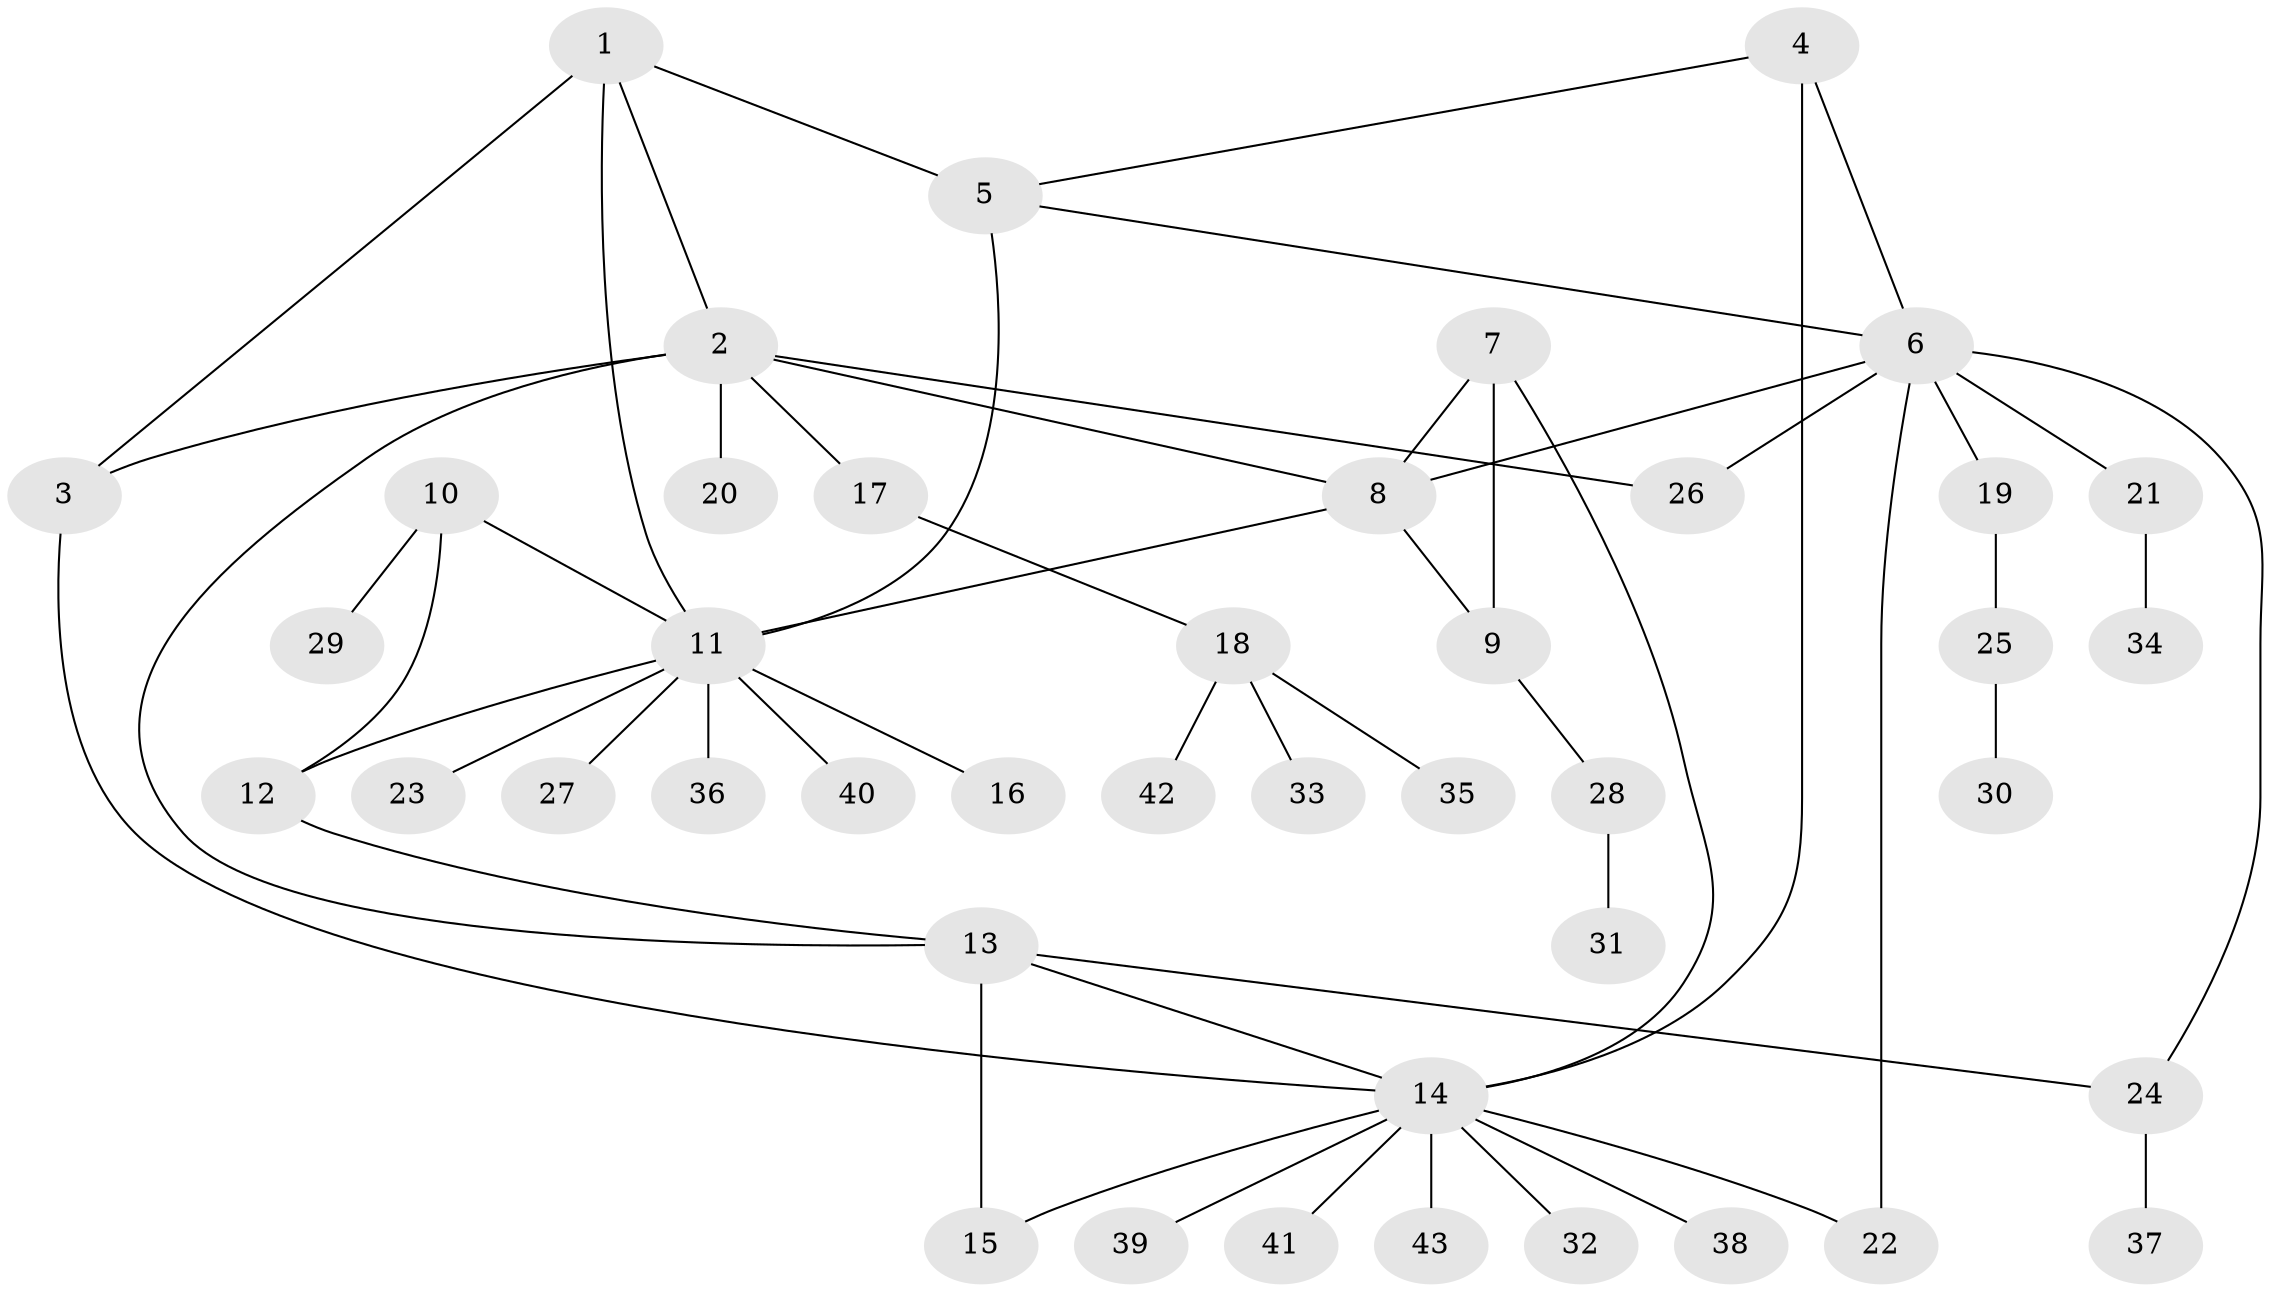 // original degree distribution, {6: 0.043478260869565216, 9: 0.028985507246376812, 2: 0.17391304347826086, 4: 0.08695652173913043, 5: 0.028985507246376812, 12: 0.028985507246376812, 1: 0.5507246376811594, 3: 0.057971014492753624}
// Generated by graph-tools (version 1.1) at 2025/52/03/04/25 22:52:20]
// undirected, 43 vertices, 57 edges
graph export_dot {
  node [color=gray90,style=filled];
  1;
  2;
  3;
  4;
  5;
  6;
  7;
  8;
  9;
  10;
  11;
  12;
  13;
  14;
  15;
  16;
  17;
  18;
  19;
  20;
  21;
  22;
  23;
  24;
  25;
  26;
  27;
  28;
  29;
  30;
  31;
  32;
  33;
  34;
  35;
  36;
  37;
  38;
  39;
  40;
  41;
  42;
  43;
  1 -- 2 [weight=1.0];
  1 -- 3 [weight=2.0];
  1 -- 5 [weight=1.0];
  1 -- 11 [weight=1.0];
  2 -- 3 [weight=1.0];
  2 -- 8 [weight=1.0];
  2 -- 13 [weight=1.0];
  2 -- 17 [weight=1.0];
  2 -- 20 [weight=2.0];
  2 -- 26 [weight=1.0];
  3 -- 14 [weight=1.0];
  4 -- 5 [weight=1.0];
  4 -- 6 [weight=1.0];
  4 -- 14 [weight=1.0];
  5 -- 6 [weight=1.0];
  5 -- 11 [weight=2.0];
  6 -- 8 [weight=1.0];
  6 -- 19 [weight=1.0];
  6 -- 21 [weight=1.0];
  6 -- 22 [weight=1.0];
  6 -- 24 [weight=1.0];
  6 -- 26 [weight=1.0];
  7 -- 8 [weight=1.0];
  7 -- 9 [weight=1.0];
  7 -- 14 [weight=1.0];
  8 -- 9 [weight=1.0];
  8 -- 11 [weight=1.0];
  9 -- 28 [weight=1.0];
  10 -- 11 [weight=1.0];
  10 -- 12 [weight=1.0];
  10 -- 29 [weight=1.0];
  11 -- 12 [weight=1.0];
  11 -- 16 [weight=1.0];
  11 -- 23 [weight=1.0];
  11 -- 27 [weight=1.0];
  11 -- 36 [weight=1.0];
  11 -- 40 [weight=1.0];
  12 -- 13 [weight=1.0];
  13 -- 14 [weight=1.0];
  13 -- 15 [weight=1.0];
  13 -- 24 [weight=1.0];
  14 -- 15 [weight=1.0];
  14 -- 22 [weight=1.0];
  14 -- 32 [weight=1.0];
  14 -- 38 [weight=1.0];
  14 -- 39 [weight=1.0];
  14 -- 41 [weight=1.0];
  14 -- 43 [weight=1.0];
  17 -- 18 [weight=1.0];
  18 -- 33 [weight=1.0];
  18 -- 35 [weight=1.0];
  18 -- 42 [weight=1.0];
  19 -- 25 [weight=1.0];
  21 -- 34 [weight=1.0];
  24 -- 37 [weight=1.0];
  25 -- 30 [weight=1.0];
  28 -- 31 [weight=1.0];
}
